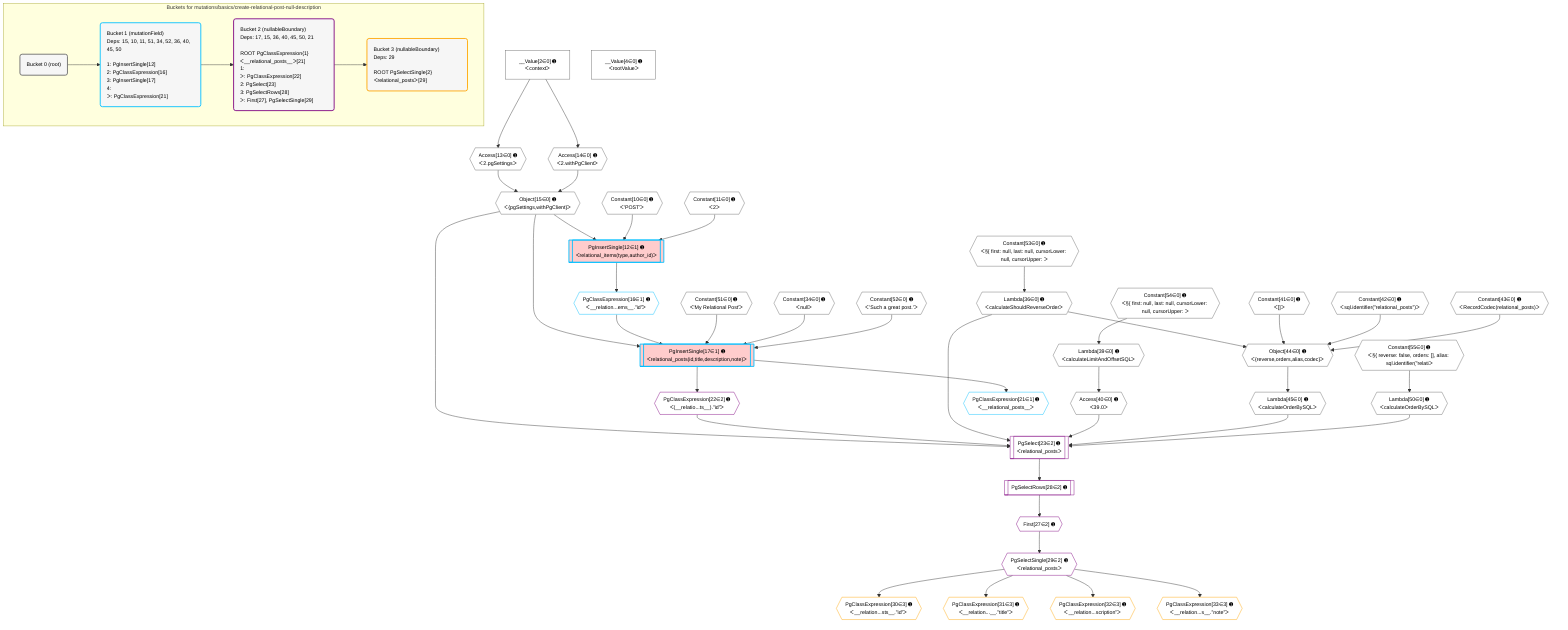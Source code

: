 %%{init: {'themeVariables': { 'fontSize': '12px'}}}%%
graph TD
    classDef path fill:#eee,stroke:#000,color:#000
    classDef plan fill:#fff,stroke-width:1px,color:#000
    classDef itemplan fill:#fff,stroke-width:2px,color:#000
    classDef unbatchedplan fill:#dff,stroke-width:1px,color:#000
    classDef sideeffectplan fill:#fcc,stroke-width:2px,color:#000
    classDef bucket fill:#f6f6f6,color:#000,stroke-width:2px,text-align:left


    %% plan dependencies
    Object44{{"Object[44∈0] ➊<br />ᐸ{reverse,orders,alias,codec}ᐳ"}}:::plan
    Lambda36{{"Lambda[36∈0] ➊<br />ᐸcalculateShouldReverseOrderᐳ"}}:::plan
    Constant41{{"Constant[41∈0] ➊<br />ᐸ[]ᐳ"}}:::plan
    Constant42{{"Constant[42∈0] ➊<br />ᐸsql.identifier(”relational_posts”)ᐳ"}}:::plan
    Constant43{{"Constant[43∈0] ➊<br />ᐸRecordCodec(relational_posts)ᐳ"}}:::plan
    Lambda36 & Constant41 & Constant42 & Constant43 --> Object44
    Object15{{"Object[15∈0] ➊<br />ᐸ{pgSettings,withPgClient}ᐳ"}}:::plan
    Access13{{"Access[13∈0] ➊<br />ᐸ2.pgSettingsᐳ"}}:::plan
    Access14{{"Access[14∈0] ➊<br />ᐸ2.withPgClientᐳ"}}:::plan
    Access13 & Access14 --> Object15
    __Value2["__Value[2∈0] ➊<br />ᐸcontextᐳ"]:::plan
    __Value2 --> Access13
    __Value2 --> Access14
    Constant53{{"Constant[53∈0] ➊<br />ᐸ§{ first: null, last: null, cursorLower: null, cursorUpper: ᐳ"}}:::plan
    Constant53 --> Lambda36
    Lambda39{{"Lambda[39∈0] ➊<br />ᐸcalculateLimitAndOffsetSQLᐳ"}}:::plan
    Constant54{{"Constant[54∈0] ➊<br />ᐸ§{ first: null, last: null, cursorLower: null, cursorUpper: ᐳ"}}:::plan
    Constant54 --> Lambda39
    Access40{{"Access[40∈0] ➊<br />ᐸ39.0ᐳ"}}:::plan
    Lambda39 --> Access40
    Lambda45{{"Lambda[45∈0] ➊<br />ᐸcalculateOrderBySQLᐳ"}}:::plan
    Object44 --> Lambda45
    Lambda50{{"Lambda[50∈0] ➊<br />ᐸcalculateOrderBySQLᐳ"}}:::plan
    Constant55{{"Constant[55∈0] ➊<br />ᐸ§{ reverse: false, orders: [], alias: sql.identifier(”relatiᐳ"}}:::plan
    Constant55 --> Lambda50
    __Value4["__Value[4∈0] ➊<br />ᐸrootValueᐳ"]:::plan
    Constant10{{"Constant[10∈0] ➊<br />ᐸ'POST'ᐳ"}}:::plan
    Constant11{{"Constant[11∈0] ➊<br />ᐸ2ᐳ"}}:::plan
    Constant34{{"Constant[34∈0] ➊<br />ᐸnullᐳ"}}:::plan
    Constant51{{"Constant[51∈0] ➊<br />ᐸ'My Relational Post'ᐳ"}}:::plan
    Constant52{{"Constant[52∈0] ➊<br />ᐸ'Such a great post.'ᐳ"}}:::plan
    PgInsertSingle17[["PgInsertSingle[17∈1] ➊<br />ᐸrelational_posts(id,title,description,note)ᐳ"]]:::sideeffectplan
    PgClassExpression16{{"PgClassExpression[16∈1] ➊<br />ᐸ__relation...ems__.”id”ᐳ"}}:::plan
    Object15 & PgClassExpression16 & Constant51 & Constant34 & Constant52 --> PgInsertSingle17
    PgInsertSingle12[["PgInsertSingle[12∈1] ➊<br />ᐸrelational_items(type,author_id)ᐳ"]]:::sideeffectplan
    Object15 & Constant10 & Constant11 --> PgInsertSingle12
    PgInsertSingle12 --> PgClassExpression16
    PgClassExpression21{{"PgClassExpression[21∈1] ➊<br />ᐸ__relational_posts__ᐳ"}}:::plan
    PgInsertSingle17 --> PgClassExpression21
    PgSelect23[["PgSelect[23∈2] ➊<br />ᐸrelational_postsᐳ"]]:::plan
    PgClassExpression22{{"PgClassExpression[22∈2] ➊<br />ᐸ(__relatio...ts__).”id”ᐳ"}}:::plan
    Object15 & PgClassExpression22 & Lambda36 & Access40 & Lambda45 & Lambda50 --> PgSelect23
    PgInsertSingle17 --> PgClassExpression22
    First27{{"First[27∈2] ➊"}}:::plan
    PgSelectRows28[["PgSelectRows[28∈2] ➊"]]:::plan
    PgSelectRows28 --> First27
    PgSelect23 --> PgSelectRows28
    PgSelectSingle29{{"PgSelectSingle[29∈2] ➊<br />ᐸrelational_postsᐳ"}}:::plan
    First27 --> PgSelectSingle29
    PgClassExpression30{{"PgClassExpression[30∈3] ➊<br />ᐸ__relation...sts__.”id”ᐳ"}}:::plan
    PgSelectSingle29 --> PgClassExpression30
    PgClassExpression31{{"PgClassExpression[31∈3] ➊<br />ᐸ__relation...__.”title”ᐳ"}}:::plan
    PgSelectSingle29 --> PgClassExpression31
    PgClassExpression32{{"PgClassExpression[32∈3] ➊<br />ᐸ__relation...scription”ᐳ"}}:::plan
    PgSelectSingle29 --> PgClassExpression32
    PgClassExpression33{{"PgClassExpression[33∈3] ➊<br />ᐸ__relation...s__.”note”ᐳ"}}:::plan
    PgSelectSingle29 --> PgClassExpression33

    %% define steps

    subgraph "Buckets for mutations/basics/create-relational-post-null-description"
    Bucket0("Bucket 0 (root)"):::bucket
    classDef bucket0 stroke:#696969
    class Bucket0,__Value2,__Value4,Constant10,Constant11,Access13,Access14,Object15,Constant34,Lambda36,Lambda39,Access40,Constant41,Constant42,Constant43,Object44,Lambda45,Lambda50,Constant51,Constant52,Constant53,Constant54,Constant55 bucket0
    Bucket1("Bucket 1 (mutationField)<br />Deps: 15, 10, 11, 51, 34, 52, 36, 40, 45, 50<br /><br />1: PgInsertSingle[12]<br />2: PgClassExpression[16]<br />3: PgInsertSingle[17]<br />4: <br />ᐳ: PgClassExpression[21]"):::bucket
    classDef bucket1 stroke:#00bfff
    class Bucket1,PgInsertSingle12,PgClassExpression16,PgInsertSingle17,PgClassExpression21 bucket1
    Bucket2("Bucket 2 (nullableBoundary)<br />Deps: 17, 15, 36, 40, 45, 50, 21<br /><br />ROOT PgClassExpression{1}ᐸ__relational_posts__ᐳ[21]<br />1: <br />ᐳ: PgClassExpression[22]<br />2: PgSelect[23]<br />3: PgSelectRows[28]<br />ᐳ: First[27], PgSelectSingle[29]"):::bucket
    classDef bucket2 stroke:#7f007f
    class Bucket2,PgClassExpression22,PgSelect23,First27,PgSelectRows28,PgSelectSingle29 bucket2
    Bucket3("Bucket 3 (nullableBoundary)<br />Deps: 29<br /><br />ROOT PgSelectSingle{2}ᐸrelational_postsᐳ[29]"):::bucket
    classDef bucket3 stroke:#ffa500
    class Bucket3,PgClassExpression30,PgClassExpression31,PgClassExpression32,PgClassExpression33 bucket3
    Bucket0 --> Bucket1
    Bucket1 --> Bucket2
    Bucket2 --> Bucket3
    end